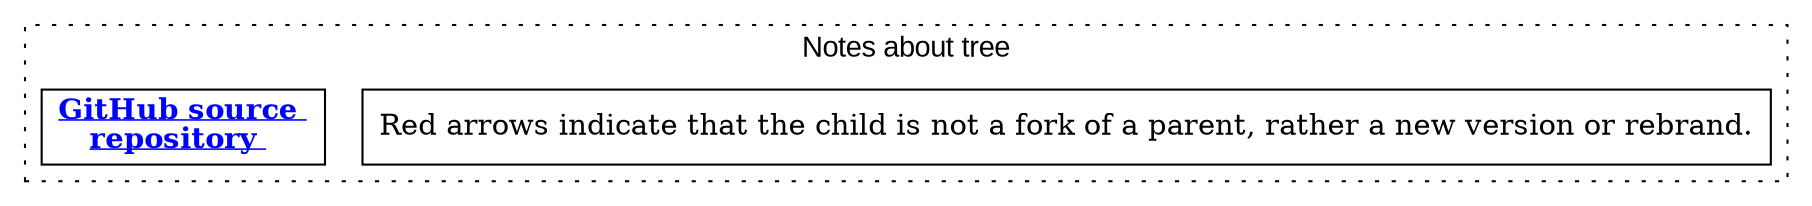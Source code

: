 digraph G {
	/// Attributes ///
	color    = "black"
	fontname = "Arial"
	fontsize = 14
	ratio    = "auto"   //size = "30, 30"
	rankdir  = "LB"

	graph [compound = true]


	//
	subgraph "cluster note"
	{
		/// Attributes ///
		label    = "Notes about tree"
		style    = "dotted"
		//rankdir  = "LB"
		compound = false
		rank     = same
		//pos      = "10,10!"

		node [
			shape    = rectangle,
			fontsize = 14,
			//width    = 3.5
			//height   = .08
			minlen = 1
		]
		edge [
			constraint = false
		]

		/// Nodes ///
		note1 [
			label = "Red arrows indicate that the child is not a fork of a parent, rather a new version or rebrand.\l",
			width = 4.5 //, height = .8
		]
		note2 [
			label = <<b><u><font color="blue" style="font-weight: bold;" align="center">GitHub source <br align="center"/>repository </font></u></b> >,
			URL = "https://github.com/CthulhuOnIce/SS13-Codebases", width = 1.5, height = .18
		]
		//note2__anchor [style = "invis", width = 3]

		/// Edges ///
		//note1 -> note2 [style = "invis", constraint = false] //, taillabel = "tail", lhead=cluster_0, constraint=false]
		//node [shape=record, height=.08, fontsize=11, width=3.5]
		//note1 -> note2__anchor [style = "invis"] //, taillabel = "tail", lhead=cluster_0, constraint=false]

	}
}
